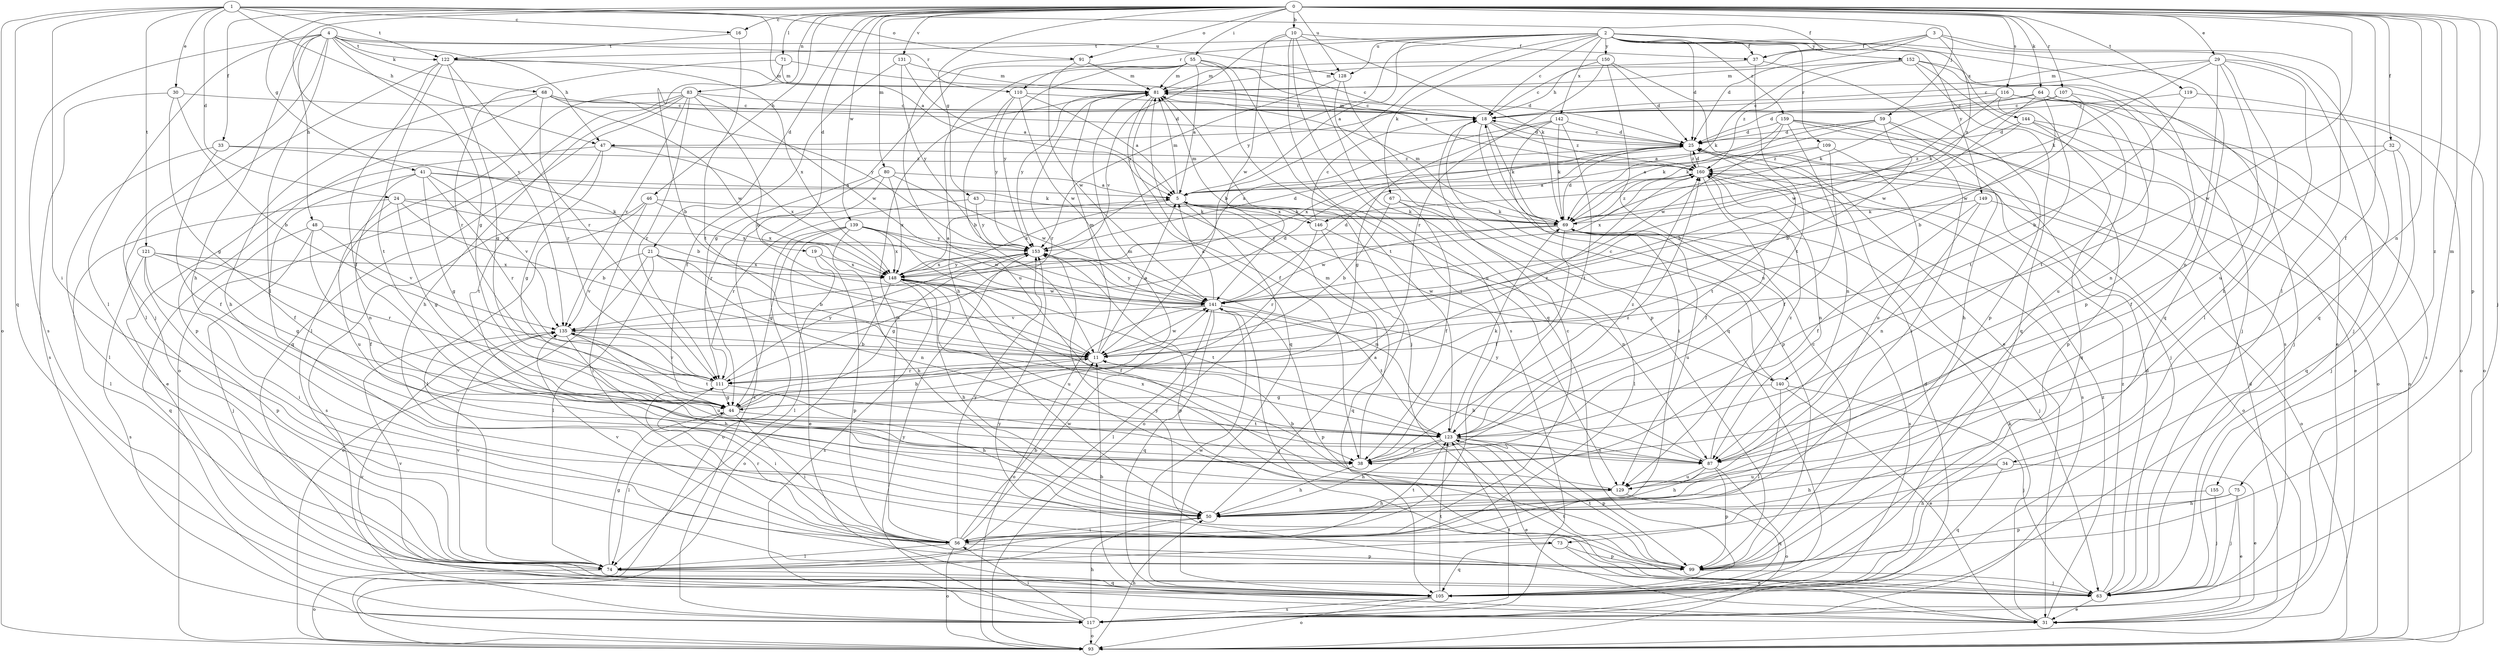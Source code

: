 strict digraph  {
0;
1;
2;
3;
4;
5;
10;
11;
16;
18;
19;
21;
24;
25;
29;
30;
31;
32;
33;
34;
37;
38;
41;
43;
44;
46;
47;
48;
50;
55;
56;
59;
63;
64;
67;
68;
69;
71;
73;
74;
75;
80;
81;
83;
87;
91;
93;
99;
105;
107;
109;
110;
111;
116;
117;
119;
121;
122;
123;
128;
129;
131;
135;
139;
140;
141;
142;
144;
146;
148;
149;
150;
152;
153;
155;
159;
160;
0 -> 10  [label=b];
0 -> 16  [label=c];
0 -> 19  [label=d];
0 -> 21  [label=d];
0 -> 29  [label=e];
0 -> 32  [label=f];
0 -> 33  [label=f];
0 -> 34  [label=f];
0 -> 41  [label=g];
0 -> 43  [label=g];
0 -> 46  [label=h];
0 -> 55  [label=i];
0 -> 59  [label=j];
0 -> 63  [label=j];
0 -> 64  [label=k];
0 -> 71  [label=l];
0 -> 75  [label=m];
0 -> 80  [label=m];
0 -> 83  [label=n];
0 -> 87  [label=n];
0 -> 91  [label=o];
0 -> 99  [label=p];
0 -> 107  [label=r];
0 -> 116  [label=s];
0 -> 119  [label=t];
0 -> 128  [label=u];
0 -> 131  [label=v];
0 -> 135  [label=v];
0 -> 139  [label=w];
0 -> 140  [label=w];
0 -> 155  [label=z];
1 -> 5  [label=a];
1 -> 16  [label=c];
1 -> 24  [label=d];
1 -> 30  [label=e];
1 -> 37  [label=f];
1 -> 47  [label=h];
1 -> 56  [label=i];
1 -> 91  [label=o];
1 -> 93  [label=o];
1 -> 105  [label=q];
1 -> 121  [label=t];
1 -> 122  [label=t];
2 -> 5  [label=a];
2 -> 11  [label=b];
2 -> 18  [label=c];
2 -> 25  [label=d];
2 -> 37  [label=f];
2 -> 67  [label=k];
2 -> 99  [label=p];
2 -> 105  [label=q];
2 -> 109  [label=r];
2 -> 110  [label=r];
2 -> 122  [label=t];
2 -> 128  [label=u];
2 -> 142  [label=x];
2 -> 144  [label=x];
2 -> 149  [label=y];
2 -> 150  [label=y];
2 -> 152  [label=y];
2 -> 153  [label=y];
2 -> 159  [label=z];
3 -> 25  [label=d];
3 -> 37  [label=f];
3 -> 47  [label=h];
3 -> 73  [label=l];
3 -> 105  [label=q];
3 -> 146  [label=x];
4 -> 44  [label=g];
4 -> 47  [label=h];
4 -> 48  [label=h];
4 -> 50  [label=h];
4 -> 63  [label=j];
4 -> 68  [label=k];
4 -> 73  [label=l];
4 -> 74  [label=l];
4 -> 110  [label=r];
4 -> 117  [label=s];
4 -> 122  [label=t];
4 -> 128  [label=u];
5 -> 69  [label=k];
5 -> 81  [label=m];
5 -> 93  [label=o];
5 -> 140  [label=w];
5 -> 146  [label=x];
5 -> 148  [label=x];
10 -> 37  [label=f];
10 -> 56  [label=i];
10 -> 69  [label=k];
10 -> 105  [label=q];
10 -> 117  [label=s];
10 -> 135  [label=v];
10 -> 141  [label=w];
11 -> 5  [label=a];
11 -> 81  [label=m];
11 -> 111  [label=r];
11 -> 141  [label=w];
16 -> 122  [label=t];
16 -> 123  [label=t];
18 -> 25  [label=d];
18 -> 69  [label=k];
18 -> 81  [label=m];
18 -> 99  [label=p];
18 -> 160  [label=z];
19 -> 74  [label=l];
19 -> 99  [label=p];
19 -> 148  [label=x];
21 -> 11  [label=b];
21 -> 74  [label=l];
21 -> 87  [label=n];
21 -> 93  [label=o];
21 -> 135  [label=v];
21 -> 148  [label=x];
24 -> 11  [label=b];
24 -> 44  [label=g];
24 -> 69  [label=k];
24 -> 74  [label=l];
24 -> 129  [label=u];
24 -> 148  [label=x];
25 -> 18  [label=c];
25 -> 123  [label=t];
25 -> 148  [label=x];
25 -> 160  [label=z];
29 -> 18  [label=c];
29 -> 50  [label=h];
29 -> 63  [label=j];
29 -> 69  [label=k];
29 -> 74  [label=l];
29 -> 81  [label=m];
29 -> 87  [label=n];
29 -> 129  [label=u];
30 -> 11  [label=b];
30 -> 18  [label=c];
30 -> 44  [label=g];
30 -> 117  [label=s];
31 -> 25  [label=d];
31 -> 69  [label=k];
31 -> 135  [label=v];
31 -> 160  [label=z];
32 -> 38  [label=f];
32 -> 63  [label=j];
32 -> 105  [label=q];
32 -> 160  [label=z];
33 -> 11  [label=b];
33 -> 38  [label=f];
33 -> 74  [label=l];
33 -> 160  [label=z];
34 -> 31  [label=e];
34 -> 50  [label=h];
34 -> 105  [label=q];
34 -> 129  [label=u];
37 -> 81  [label=m];
37 -> 99  [label=p];
37 -> 123  [label=t];
38 -> 50  [label=h];
38 -> 81  [label=m];
38 -> 160  [label=z];
41 -> 5  [label=a];
41 -> 38  [label=f];
41 -> 44  [label=g];
41 -> 69  [label=k];
41 -> 87  [label=n];
41 -> 111  [label=r];
41 -> 135  [label=v];
43 -> 69  [label=k];
43 -> 111  [label=r];
43 -> 153  [label=y];
44 -> 11  [label=b];
44 -> 56  [label=i];
44 -> 74  [label=l];
44 -> 81  [label=m];
44 -> 123  [label=t];
46 -> 56  [label=i];
46 -> 69  [label=k];
46 -> 74  [label=l];
46 -> 117  [label=s];
46 -> 148  [label=x];
47 -> 31  [label=e];
47 -> 44  [label=g];
47 -> 123  [label=t];
47 -> 148  [label=x];
47 -> 160  [label=z];
48 -> 38  [label=f];
48 -> 63  [label=j];
48 -> 105  [label=q];
48 -> 135  [label=v];
48 -> 153  [label=y];
50 -> 5  [label=a];
50 -> 56  [label=i];
55 -> 5  [label=a];
55 -> 18  [label=c];
55 -> 44  [label=g];
55 -> 50  [label=h];
55 -> 81  [label=m];
55 -> 123  [label=t];
55 -> 129  [label=u];
55 -> 153  [label=y];
56 -> 11  [label=b];
56 -> 18  [label=c];
56 -> 74  [label=l];
56 -> 81  [label=m];
56 -> 93  [label=o];
56 -> 99  [label=p];
56 -> 111  [label=r];
56 -> 123  [label=t];
56 -> 135  [label=v];
56 -> 141  [label=w];
56 -> 153  [label=y];
59 -> 5  [label=a];
59 -> 11  [label=b];
59 -> 25  [label=d];
59 -> 50  [label=h];
59 -> 69  [label=k];
59 -> 99  [label=p];
63 -> 25  [label=d];
63 -> 31  [label=e];
63 -> 123  [label=t];
63 -> 153  [label=y];
63 -> 160  [label=z];
64 -> 11  [label=b];
64 -> 18  [label=c];
64 -> 63  [label=j];
64 -> 69  [label=k];
64 -> 87  [label=n];
64 -> 129  [label=u];
64 -> 141  [label=w];
67 -> 11  [label=b];
67 -> 38  [label=f];
67 -> 69  [label=k];
67 -> 74  [label=l];
68 -> 18  [label=c];
68 -> 25  [label=d];
68 -> 50  [label=h];
68 -> 99  [label=p];
68 -> 111  [label=r];
68 -> 141  [label=w];
68 -> 153  [label=y];
69 -> 25  [label=d];
69 -> 38  [label=f];
69 -> 63  [label=j];
69 -> 81  [label=m];
69 -> 117  [label=s];
69 -> 129  [label=u];
69 -> 141  [label=w];
69 -> 153  [label=y];
69 -> 160  [label=z];
71 -> 11  [label=b];
71 -> 81  [label=m];
71 -> 111  [label=r];
71 -> 160  [label=z];
73 -> 31  [label=e];
73 -> 99  [label=p];
73 -> 105  [label=q];
74 -> 44  [label=g];
74 -> 93  [label=o];
74 -> 105  [label=q];
74 -> 135  [label=v];
75 -> 31  [label=e];
75 -> 50  [label=h];
75 -> 63  [label=j];
75 -> 99  [label=p];
80 -> 5  [label=a];
80 -> 111  [label=r];
80 -> 117  [label=s];
80 -> 141  [label=w];
80 -> 148  [label=x];
81 -> 18  [label=c];
81 -> 38  [label=f];
81 -> 63  [label=j];
81 -> 105  [label=q];
81 -> 111  [label=r];
81 -> 153  [label=y];
83 -> 11  [label=b];
83 -> 18  [label=c];
83 -> 50  [label=h];
83 -> 74  [label=l];
83 -> 93  [label=o];
83 -> 105  [label=q];
83 -> 111  [label=r];
83 -> 135  [label=v];
83 -> 141  [label=w];
87 -> 11  [label=b];
87 -> 50  [label=h];
87 -> 93  [label=o];
87 -> 99  [label=p];
87 -> 129  [label=u];
87 -> 153  [label=y];
87 -> 160  [label=z];
91 -> 25  [label=d];
91 -> 81  [label=m];
91 -> 129  [label=u];
91 -> 141  [label=w];
93 -> 50  [label=h];
99 -> 18  [label=c];
99 -> 63  [label=j];
99 -> 123  [label=t];
99 -> 153  [label=y];
105 -> 11  [label=b];
105 -> 93  [label=o];
105 -> 117  [label=s];
105 -> 123  [label=t];
105 -> 135  [label=v];
105 -> 141  [label=w];
107 -> 18  [label=c];
107 -> 69  [label=k];
107 -> 123  [label=t];
107 -> 141  [label=w];
109 -> 5  [label=a];
109 -> 38  [label=f];
109 -> 129  [label=u];
109 -> 160  [label=z];
110 -> 5  [label=a];
110 -> 11  [label=b];
110 -> 18  [label=c];
110 -> 141  [label=w];
110 -> 153  [label=y];
111 -> 44  [label=g];
111 -> 50  [label=h];
111 -> 56  [label=i];
111 -> 135  [label=v];
111 -> 153  [label=y];
111 -> 160  [label=z];
116 -> 18  [label=c];
116 -> 25  [label=d];
116 -> 93  [label=o];
116 -> 117  [label=s];
116 -> 123  [label=t];
116 -> 141  [label=w];
117 -> 25  [label=d];
117 -> 50  [label=h];
117 -> 56  [label=i];
117 -> 93  [label=o];
117 -> 123  [label=t];
117 -> 153  [label=y];
119 -> 11  [label=b];
119 -> 18  [label=c];
119 -> 93  [label=o];
121 -> 44  [label=g];
121 -> 56  [label=i];
121 -> 99  [label=p];
121 -> 111  [label=r];
121 -> 117  [label=s];
121 -> 148  [label=x];
122 -> 38  [label=f];
122 -> 44  [label=g];
122 -> 74  [label=l];
122 -> 81  [label=m];
122 -> 111  [label=r];
122 -> 123  [label=t];
122 -> 148  [label=x];
123 -> 31  [label=e];
123 -> 38  [label=f];
123 -> 50  [label=h];
123 -> 69  [label=k];
123 -> 87  [label=n];
123 -> 99  [label=p];
123 -> 160  [label=z];
128 -> 99  [label=p];
128 -> 105  [label=q];
128 -> 153  [label=y];
129 -> 11  [label=b];
129 -> 50  [label=h];
129 -> 105  [label=q];
129 -> 148  [label=x];
131 -> 5  [label=a];
131 -> 38  [label=f];
131 -> 81  [label=m];
131 -> 153  [label=y];
135 -> 11  [label=b];
135 -> 25  [label=d];
135 -> 50  [label=h];
135 -> 123  [label=t];
135 -> 129  [label=u];
139 -> 31  [label=e];
139 -> 44  [label=g];
139 -> 50  [label=h];
139 -> 87  [label=n];
139 -> 93  [label=o];
139 -> 141  [label=w];
139 -> 148  [label=x];
139 -> 153  [label=y];
140 -> 18  [label=c];
140 -> 31  [label=e];
140 -> 44  [label=g];
140 -> 63  [label=j];
140 -> 74  [label=l];
141 -> 5  [label=a];
141 -> 25  [label=d];
141 -> 63  [label=j];
141 -> 74  [label=l];
141 -> 93  [label=o];
141 -> 99  [label=p];
141 -> 105  [label=q];
141 -> 123  [label=t];
141 -> 135  [label=v];
141 -> 153  [label=y];
142 -> 25  [label=d];
142 -> 44  [label=g];
142 -> 56  [label=i];
142 -> 69  [label=k];
142 -> 123  [label=t];
142 -> 148  [label=x];
144 -> 11  [label=b];
144 -> 25  [label=d];
144 -> 31  [label=e];
144 -> 93  [label=o];
144 -> 105  [label=q];
146 -> 18  [label=c];
146 -> 81  [label=m];
146 -> 87  [label=n];
146 -> 105  [label=q];
146 -> 111  [label=r];
148 -> 5  [label=a];
148 -> 38  [label=f];
148 -> 50  [label=h];
148 -> 93  [label=o];
148 -> 117  [label=s];
148 -> 123  [label=t];
148 -> 129  [label=u];
148 -> 141  [label=w];
148 -> 153  [label=y];
149 -> 38  [label=f];
149 -> 69  [label=k];
149 -> 87  [label=n];
149 -> 93  [label=o];
150 -> 18  [label=c];
150 -> 25  [label=d];
150 -> 31  [label=e];
150 -> 81  [label=m];
150 -> 111  [label=r];
150 -> 129  [label=u];
152 -> 31  [label=e];
152 -> 63  [label=j];
152 -> 69  [label=k];
152 -> 81  [label=m];
152 -> 105  [label=q];
152 -> 117  [label=s];
152 -> 160  [label=z];
153 -> 25  [label=d];
153 -> 44  [label=g];
153 -> 99  [label=p];
153 -> 148  [label=x];
155 -> 50  [label=h];
155 -> 63  [label=j];
159 -> 25  [label=d];
159 -> 56  [label=i];
159 -> 63  [label=j];
159 -> 69  [label=k];
159 -> 87  [label=n];
159 -> 93  [label=o];
159 -> 141  [label=w];
160 -> 5  [label=a];
160 -> 25  [label=d];
160 -> 38  [label=f];
160 -> 87  [label=n];
160 -> 93  [label=o];
160 -> 117  [label=s];
160 -> 148  [label=x];
}
